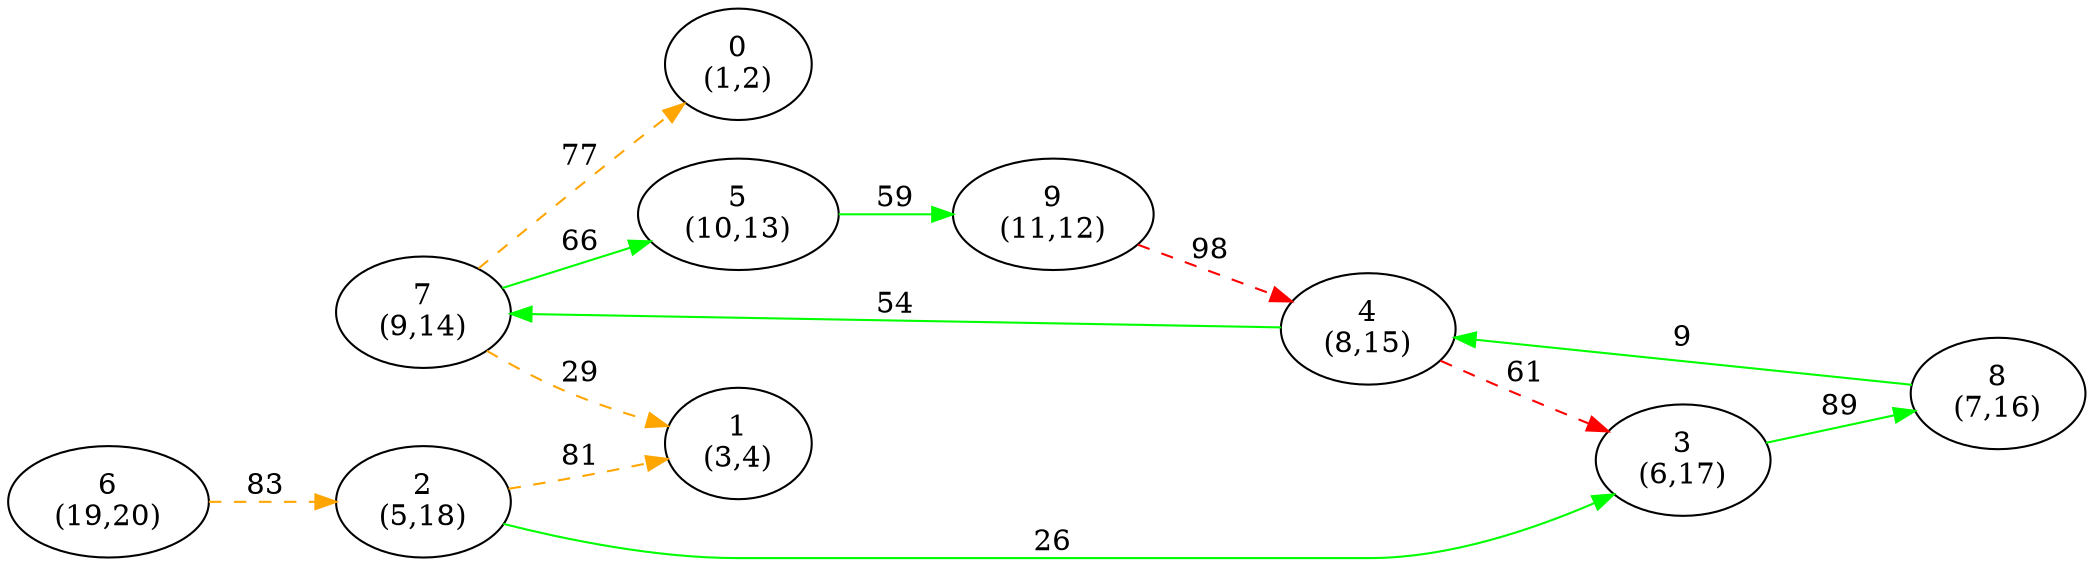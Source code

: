digraph G {
ranksep = "equally";
rankdir = LR;
{rank = same; "0
(1,2)"; };
{rank = same; "1
(3,4)"; };
{rank = same; "2
(5,18)"; };
{rank = same; "3
(6,17)"; };
{rank = same; "8
(7,16)"; };
{rank = same; "4
(8,15)"; };
{rank = same; "7
(9,14)"; };
{rank = same; "5
(10,13)"; };
{rank = same; "9
(11,12)"; };
{rank = same; };
{rank = same; "6
(19,20)"; };
{rank = same; };
"0
(1,2)"
"1
(3,4)"
"2
(5,18)"->"3
(6,17)"[label="26" color = "green"];
"2
(5,18)"->"1
(3,4)"[label="81" color = "orange" style = "dashed"];
"3
(6,17)"->"8
(7,16)"[label="89" color = "green"];
"8
(7,16)"->"4
(8,15)"[label="9" color = "green"];
"4
(8,15)"->"7
(9,14)"[label="54" color = "green"];
"4
(8,15)"->"3
(6,17)"[label="61" color = "red" style = "dashed"];
"7
(9,14)"->"5
(10,13)"[label="66" color = "green"];
"7
(9,14)"->"1
(3,4)"[label="29" color = "orange" style = "dashed"];
"7
(9,14)"->"0
(1,2)"[label="77" color = "orange" style = "dashed"];
"5
(10,13)"->"9
(11,12)"[label="59" color = "green"];
"9
(11,12)"->"4
(8,15)"[label="98" color = "red" style = "dashed"];
"6
(19,20)"->"2
(5,18)"[label="83" color = "orange" style = "dashed"];
}
